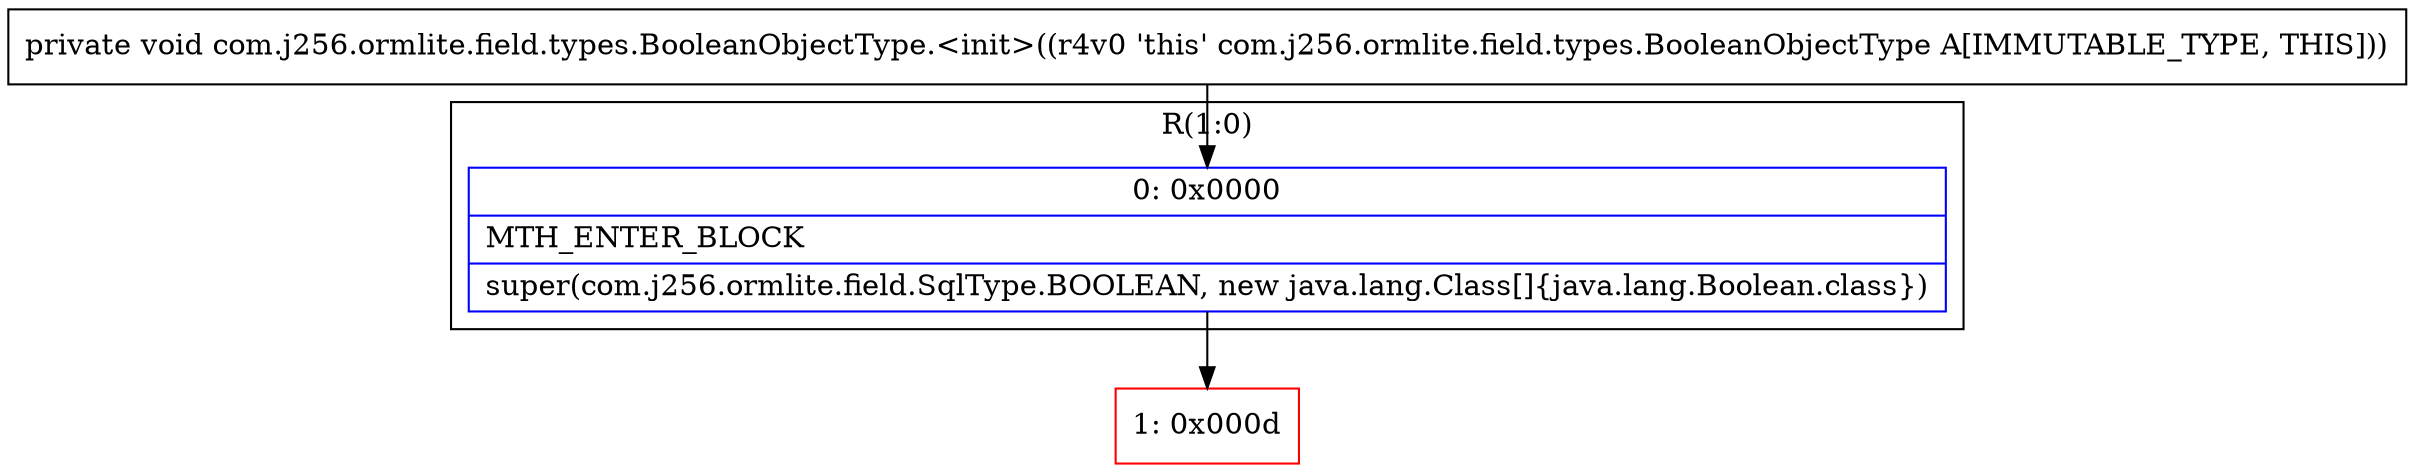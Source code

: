 digraph "CFG forcom.j256.ormlite.field.types.BooleanObjectType.\<init\>()V" {
subgraph cluster_Region_238449655 {
label = "R(1:0)";
node [shape=record,color=blue];
Node_0 [shape=record,label="{0\:\ 0x0000|MTH_ENTER_BLOCK\l|super(com.j256.ormlite.field.SqlType.BOOLEAN, new java.lang.Class[]\{java.lang.Boolean.class\})\l}"];
}
Node_1 [shape=record,color=red,label="{1\:\ 0x000d}"];
MethodNode[shape=record,label="{private void com.j256.ormlite.field.types.BooleanObjectType.\<init\>((r4v0 'this' com.j256.ormlite.field.types.BooleanObjectType A[IMMUTABLE_TYPE, THIS])) }"];
MethodNode -> Node_0;
Node_0 -> Node_1;
}

